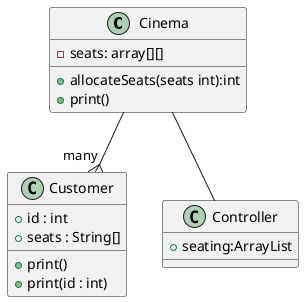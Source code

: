 @startuml
'https://plantuml.com/class-diagram

Cinema --{ "many" Customer
Cinema -- Controller
class Controller {
    +seating:ArrayList
}

class Cinema {
    -seats: array[][]
    +allocateSeats(seats int):int
    +print()
}
class Customer{
    +id : int
    +seats : String[]
    +print()
    +print(id : int)
}
@enduml